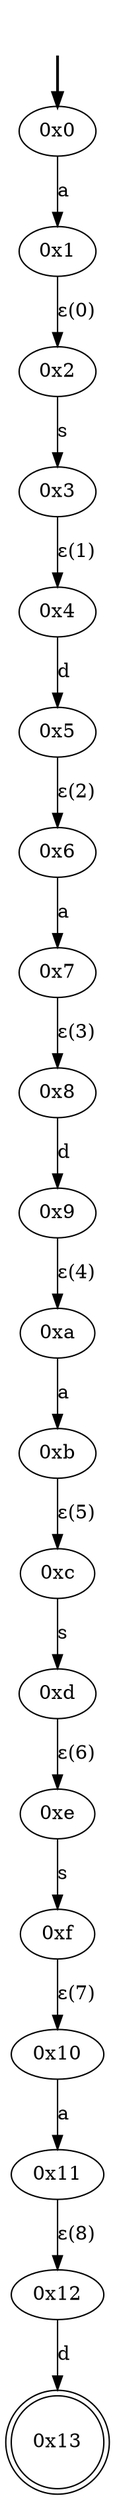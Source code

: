 digraph {
	fake [style=invisible]
	"0x0" [root=true]
	"0x1"
	"0x2"
	"0x3"
	"0x4"
	"0x5"
	"0x6"
	"0x7"
	"0x8"
	"0x9"
	"0xa"
	"0xb"
	"0xc"
	"0xd"
	"0xe"
	"0xf"
	"0x10"
	"0x11"
	"0x12"
	"0x13" [shape=doublecircle]
	fake -> "0x0" [style=bold]
	"0x0" -> "0x1" [label=a]
	"0x2" -> "0x3" [label=s]
	"0x1" -> "0x2" [label="ε(0)"]
	"0x4" -> "0x5" [label=d]
	"0x3" -> "0x4" [label="ε(1)"]
	"0x6" -> "0x7" [label=a]
	"0x5" -> "0x6" [label="ε(2)"]
	"0x8" -> "0x9" [label=d]
	"0x7" -> "0x8" [label="ε(3)"]
	"0xa" -> "0xb" [label=a]
	"0x9" -> "0xa" [label="ε(4)"]
	"0xc" -> "0xd" [label=s]
	"0xb" -> "0xc" [label="ε(5)"]
	"0xe" -> "0xf" [label=s]
	"0xd" -> "0xe" [label="ε(6)"]
	"0x10" -> "0x11" [label=a]
	"0xf" -> "0x10" [label="ε(7)"]
	"0x12" -> "0x13" [label=d]
	"0x11" -> "0x12" [label="ε(8)"]
}
